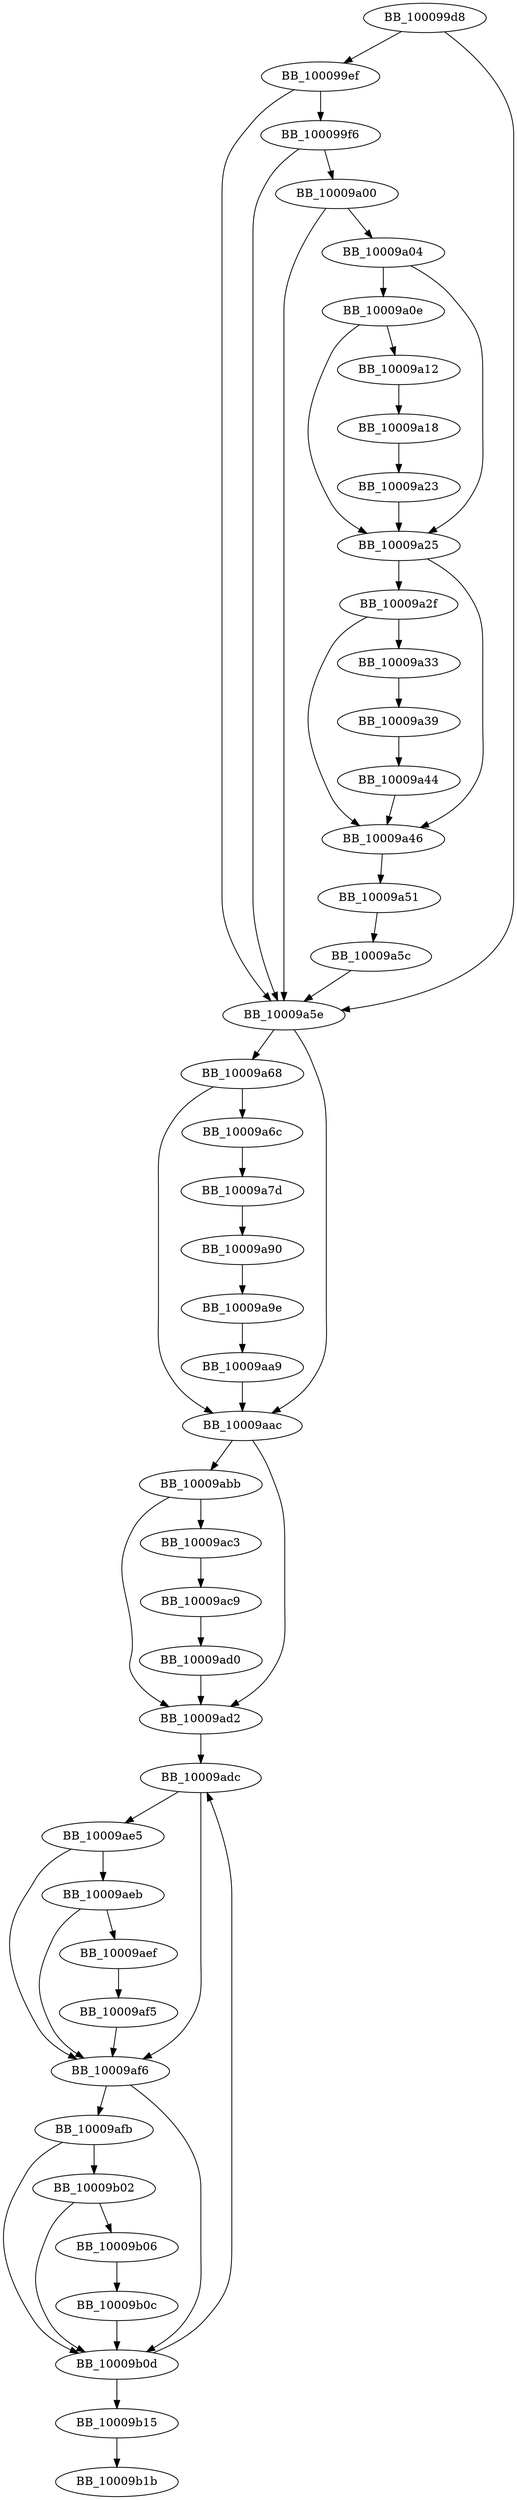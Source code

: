 DiGraph ___freetlocinfo{
BB_100099d8->BB_100099ef
BB_100099d8->BB_10009a5e
BB_100099ef->BB_100099f6
BB_100099ef->BB_10009a5e
BB_100099f6->BB_10009a00
BB_100099f6->BB_10009a5e
BB_10009a00->BB_10009a04
BB_10009a00->BB_10009a5e
BB_10009a04->BB_10009a0e
BB_10009a04->BB_10009a25
BB_10009a0e->BB_10009a12
BB_10009a0e->BB_10009a25
BB_10009a12->BB_10009a18
BB_10009a18->BB_10009a23
BB_10009a23->BB_10009a25
BB_10009a25->BB_10009a2f
BB_10009a25->BB_10009a46
BB_10009a2f->BB_10009a33
BB_10009a2f->BB_10009a46
BB_10009a33->BB_10009a39
BB_10009a39->BB_10009a44
BB_10009a44->BB_10009a46
BB_10009a46->BB_10009a51
BB_10009a51->BB_10009a5c
BB_10009a5c->BB_10009a5e
BB_10009a5e->BB_10009a68
BB_10009a5e->BB_10009aac
BB_10009a68->BB_10009a6c
BB_10009a68->BB_10009aac
BB_10009a6c->BB_10009a7d
BB_10009a7d->BB_10009a90
BB_10009a90->BB_10009a9e
BB_10009a9e->BB_10009aa9
BB_10009aa9->BB_10009aac
BB_10009aac->BB_10009abb
BB_10009aac->BB_10009ad2
BB_10009abb->BB_10009ac3
BB_10009abb->BB_10009ad2
BB_10009ac3->BB_10009ac9
BB_10009ac9->BB_10009ad0
BB_10009ad0->BB_10009ad2
BB_10009ad2->BB_10009adc
BB_10009adc->BB_10009ae5
BB_10009adc->BB_10009af6
BB_10009ae5->BB_10009aeb
BB_10009ae5->BB_10009af6
BB_10009aeb->BB_10009aef
BB_10009aeb->BB_10009af6
BB_10009aef->BB_10009af5
BB_10009af5->BB_10009af6
BB_10009af6->BB_10009afb
BB_10009af6->BB_10009b0d
BB_10009afb->BB_10009b02
BB_10009afb->BB_10009b0d
BB_10009b02->BB_10009b06
BB_10009b02->BB_10009b0d
BB_10009b06->BB_10009b0c
BB_10009b0c->BB_10009b0d
BB_10009b0d->BB_10009adc
BB_10009b0d->BB_10009b15
BB_10009b15->BB_10009b1b
}
